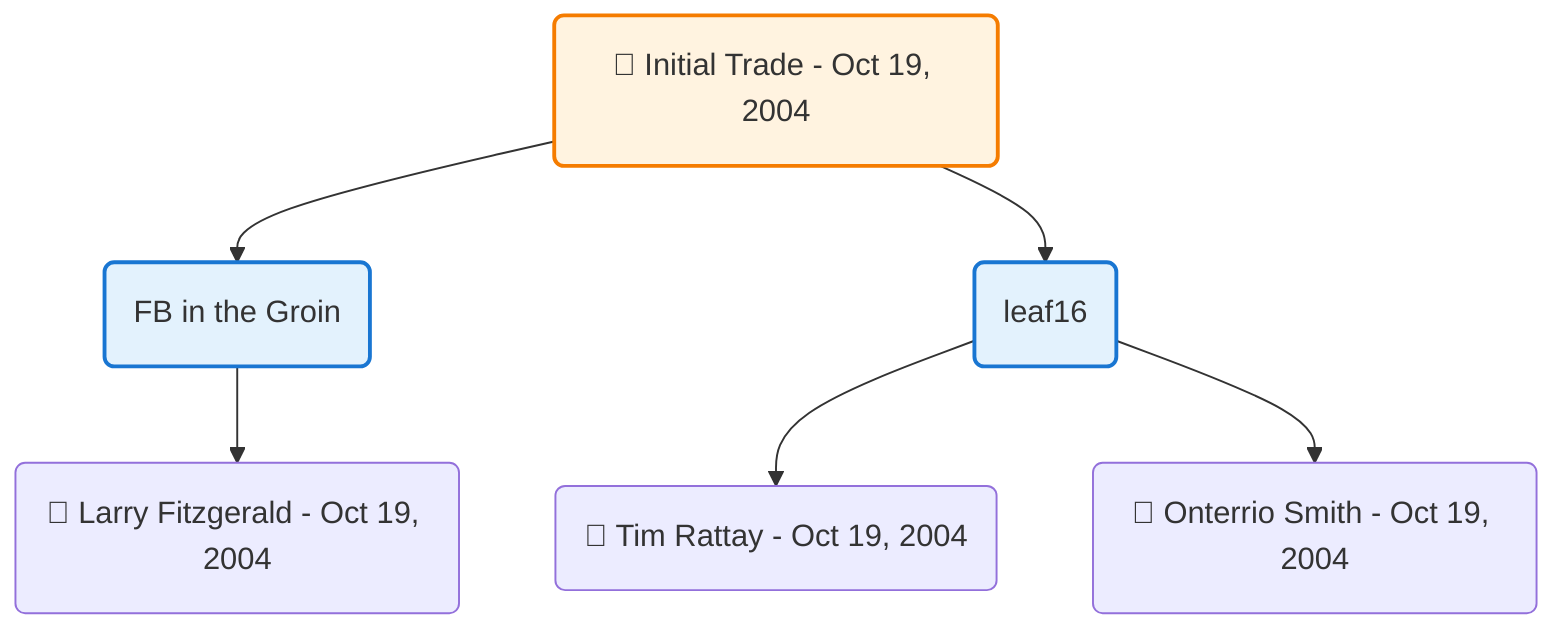 flowchart TD

    TRADE_MAIN("🔄 Initial Trade - Oct 19, 2004")
    TEAM_1("FB in the Groin")
    TEAM_2("leaf16")
    NODE_308d9cd3-959a-4eb0-887f-1b5b79c9ab29("🔄 Larry Fitzgerald - Oct 19, 2004")
    NODE_e2d07bbd-5ca5-4ce4-bd94-28641b61d32e("🔄 Tim Rattay - Oct 19, 2004")
    NODE_f27fb2d5-1979-407d-a5a6-63b6030c9618("🔄 Onterrio Smith - Oct 19, 2004")

    TRADE_MAIN --> TEAM_1
    TRADE_MAIN --> TEAM_2
    TEAM_1 --> NODE_308d9cd3-959a-4eb0-887f-1b5b79c9ab29
    TEAM_2 --> NODE_e2d07bbd-5ca5-4ce4-bd94-28641b61d32e
    TEAM_2 --> NODE_f27fb2d5-1979-407d-a5a6-63b6030c9618

    %% Node styling
    classDef teamNode fill:#e3f2fd,stroke:#1976d2,stroke-width:2px
    classDef tradeNode fill:#fff3e0,stroke:#f57c00,stroke-width:2px
    classDef playerNode fill:#f3e5f5,stroke:#7b1fa2,stroke-width:1px
    classDef nonRootPlayerNode fill:#f5f5f5,stroke:#757575,stroke-width:1px
    classDef endNode fill:#ffebee,stroke:#c62828,stroke-width:2px
    classDef waiverNode fill:#e8f5e8,stroke:#388e3c,stroke-width:2px
    classDef championshipNode fill:#fff9c4,stroke:#f57f17,stroke-width:3px

    class TEAM_1,TEAM_2 teamNode
    class TRADE_MAIN tradeNode
